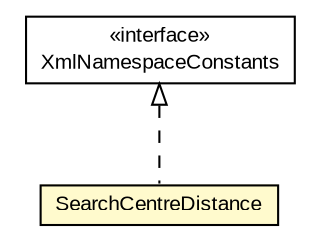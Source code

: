 #!/usr/local/bin/dot
#
# Class diagram 
# Generated by UMLGraph version R5_6-24-gf6e263 (http://www.umlgraph.org/)
#

digraph G {
	edge [fontname="arial",fontsize=10,labelfontname="arial",labelfontsize=10];
	node [fontname="arial",fontsize=10,shape=plaintext];
	nodesep=0.25;
	ranksep=0.5;
	// nl.mineleni.openls.databinding.openls.SearchCentreDistance
	c4223 [label=<<table title="nl.mineleni.openls.databinding.openls.SearchCentreDistance" border="0" cellborder="1" cellspacing="0" cellpadding="2" port="p" bgcolor="lemonChiffon" href="./SearchCentreDistance.html">
		<tr><td><table border="0" cellspacing="0" cellpadding="1">
<tr><td align="center" balign="center"> SearchCentreDistance </td></tr>
		</table></td></tr>
		</table>>, URL="./SearchCentreDistance.html", fontname="arial", fontcolor="black", fontsize=10.0];
	// nl.mineleni.openls.XmlNamespaceConstants
	c4238 [label=<<table title="nl.mineleni.openls.XmlNamespaceConstants" border="0" cellborder="1" cellspacing="0" cellpadding="2" port="p" href="../../XmlNamespaceConstants.html">
		<tr><td><table border="0" cellspacing="0" cellpadding="1">
<tr><td align="center" balign="center"> &#171;interface&#187; </td></tr>
<tr><td align="center" balign="center"> XmlNamespaceConstants </td></tr>
		</table></td></tr>
		</table>>, URL="../../XmlNamespaceConstants.html", fontname="arial", fontcolor="black", fontsize=10.0];
	//nl.mineleni.openls.databinding.openls.SearchCentreDistance implements nl.mineleni.openls.XmlNamespaceConstants
	c4238:p -> c4223:p [dir=back,arrowtail=empty,style=dashed];
}

